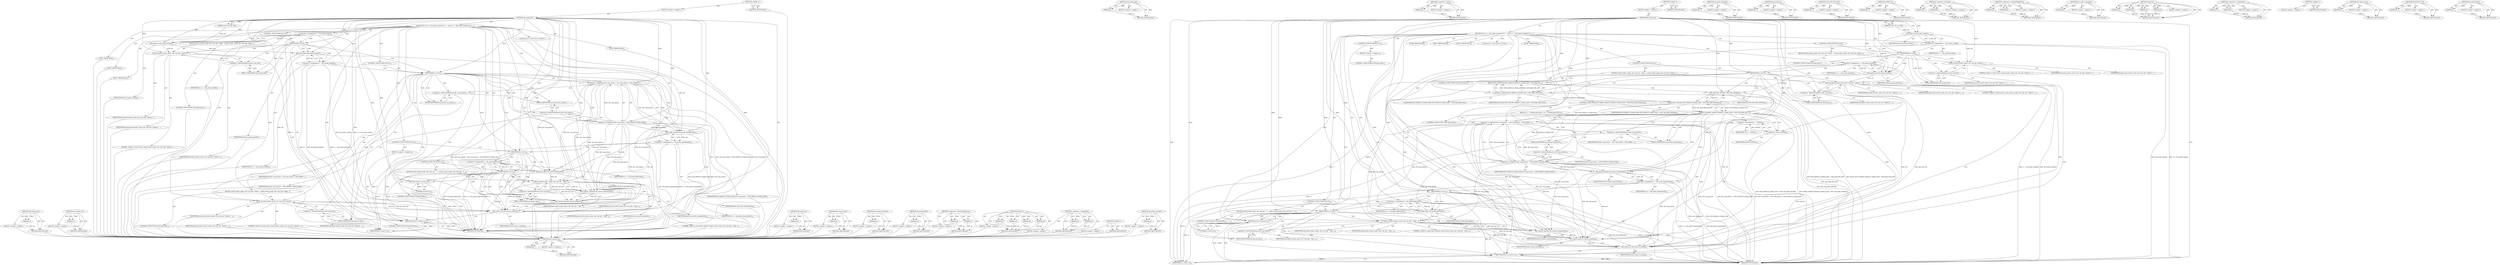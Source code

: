 digraph "efx_probe_filters" {
vulnerable_134 [label=<(METHOD,efx_probe_port)>];
vulnerable_135 [label=<(PARAM,p1)>];
vulnerable_136 [label=<(BLOCK,&lt;empty&gt;,&lt;empty&gt;)>];
vulnerable_137 [label=<(METHOD_RETURN,ANY)>];
vulnerable_154 [label=<(METHOD,efx_remove_nic)>];
vulnerable_155 [label=<(PARAM,p1)>];
vulnerable_156 [label=<(BLOCK,&lt;empty&gt;,&lt;empty&gt;)>];
vulnerable_157 [label=<(METHOD_RETURN,ANY)>];
vulnerable_6 [label=<(METHOD,&lt;global&gt;)<SUB>1</SUB>>];
vulnerable_7 [label=<(BLOCK,&lt;empty&gt;,&lt;empty&gt;)<SUB>1</SUB>>];
vulnerable_8 [label=<(METHOD,efx_probe_all)<SUB>1</SUB>>];
vulnerable_9 [label=<(PARAM,struct efx_nic *efx)<SUB>1</SUB>>];
vulnerable_10 [label=<(BLOCK,{
	int rc;

	rc = efx_probe_nic(efx);
	if (rc) ...,{
	int rc;

	rc = efx_probe_nic(efx);
	if (rc) ...)<SUB>2</SUB>>];
vulnerable_11 [label="<(LOCAL,int rc: int)<SUB>3</SUB>>"];
vulnerable_12 [label=<(&lt;operator&gt;.assignment,rc = efx_probe_nic(efx))<SUB>5</SUB>>];
vulnerable_13 [label=<(IDENTIFIER,rc,rc = efx_probe_nic(efx))<SUB>5</SUB>>];
vulnerable_14 [label=<(efx_probe_nic,efx_probe_nic(efx))<SUB>5</SUB>>];
vulnerable_15 [label=<(IDENTIFIER,efx,efx_probe_nic(efx))<SUB>5</SUB>>];
vulnerable_16 [label=<(CONTROL_STRUCTURE,IF,if (rc))<SUB>6</SUB>>];
vulnerable_17 [label=<(IDENTIFIER,rc,if (rc))<SUB>6</SUB>>];
vulnerable_18 [label=<(BLOCK,{
		netif_err(efx, probe, efx-&gt;net_dev, &quot;failed...,{
		netif_err(efx, probe, efx-&gt;net_dev, &quot;failed...)<SUB>6</SUB>>];
vulnerable_19 [label=<(netif_err,netif_err(efx, probe, efx-&gt;net_dev, &quot;failed to ...)<SUB>7</SUB>>];
vulnerable_20 [label=<(IDENTIFIER,efx,netif_err(efx, probe, efx-&gt;net_dev, &quot;failed to ...)<SUB>7</SUB>>];
vulnerable_21 [label=<(IDENTIFIER,probe,netif_err(efx, probe, efx-&gt;net_dev, &quot;failed to ...)<SUB>7</SUB>>];
vulnerable_22 [label=<(&lt;operator&gt;.indirectFieldAccess,efx-&gt;net_dev)<SUB>7</SUB>>];
vulnerable_23 [label=<(IDENTIFIER,efx,netif_err(efx, probe, efx-&gt;net_dev, &quot;failed to ...)<SUB>7</SUB>>];
vulnerable_24 [label=<(FIELD_IDENTIFIER,net_dev,net_dev)<SUB>7</SUB>>];
vulnerable_25 [label=<(LITERAL,&quot;failed to create NIC\n&quot;,netif_err(efx, probe, efx-&gt;net_dev, &quot;failed to ...)<SUB>7</SUB>>];
vulnerable_26 [label=<(CONTROL_STRUCTURE,GOTO,goto fail1;)<SUB>8</SUB>>];
vulnerable_27 [label=<(&lt;operator&gt;.assignment,rc = efx_probe_port(efx))<SUB>11</SUB>>];
vulnerable_28 [label=<(IDENTIFIER,rc,rc = efx_probe_port(efx))<SUB>11</SUB>>];
vulnerable_29 [label=<(efx_probe_port,efx_probe_port(efx))<SUB>11</SUB>>];
vulnerable_30 [label=<(IDENTIFIER,efx,efx_probe_port(efx))<SUB>11</SUB>>];
vulnerable_31 [label=<(CONTROL_STRUCTURE,IF,if (rc))<SUB>12</SUB>>];
vulnerable_32 [label=<(IDENTIFIER,rc,if (rc))<SUB>12</SUB>>];
vulnerable_33 [label=<(BLOCK,{
		netif_err(efx, probe, efx-&gt;net_dev, &quot;failed...,{
		netif_err(efx, probe, efx-&gt;net_dev, &quot;failed...)<SUB>12</SUB>>];
vulnerable_34 [label=<(netif_err,netif_err(efx, probe, efx-&gt;net_dev, &quot;failed to ...)<SUB>13</SUB>>];
vulnerable_35 [label=<(IDENTIFIER,efx,netif_err(efx, probe, efx-&gt;net_dev, &quot;failed to ...)<SUB>13</SUB>>];
vulnerable_36 [label=<(IDENTIFIER,probe,netif_err(efx, probe, efx-&gt;net_dev, &quot;failed to ...)<SUB>13</SUB>>];
vulnerable_37 [label=<(&lt;operator&gt;.indirectFieldAccess,efx-&gt;net_dev)<SUB>13</SUB>>];
vulnerable_38 [label=<(IDENTIFIER,efx,netif_err(efx, probe, efx-&gt;net_dev, &quot;failed to ...)<SUB>13</SUB>>];
vulnerable_39 [label=<(FIELD_IDENTIFIER,net_dev,net_dev)<SUB>13</SUB>>];
vulnerable_40 [label=<(LITERAL,&quot;failed to create port\n&quot;,netif_err(efx, probe, efx-&gt;net_dev, &quot;failed to ...)<SUB>13</SUB>>];
vulnerable_41 [label=<(CONTROL_STRUCTURE,GOTO,goto fail2;)<SUB>14</SUB>>];
vulnerable_42 [label=<(&lt;operator&gt;.assignment,efx-&gt;rxq_entries = efx-&gt;txq_entries = EFX_DEFAU...)<SUB>17</SUB>>];
vulnerable_43 [label=<(&lt;operator&gt;.indirectFieldAccess,efx-&gt;rxq_entries)<SUB>17</SUB>>];
vulnerable_44 [label=<(IDENTIFIER,efx,efx-&gt;rxq_entries = efx-&gt;txq_entries = EFX_DEFAU...)<SUB>17</SUB>>];
vulnerable_45 [label=<(FIELD_IDENTIFIER,rxq_entries,rxq_entries)<SUB>17</SUB>>];
vulnerable_46 [label=<(&lt;operator&gt;.assignment,efx-&gt;txq_entries = EFX_DEFAULT_DMAQ_SIZE)<SUB>17</SUB>>];
vulnerable_47 [label=<(&lt;operator&gt;.indirectFieldAccess,efx-&gt;txq_entries)<SUB>17</SUB>>];
vulnerable_48 [label=<(IDENTIFIER,efx,efx-&gt;txq_entries = EFX_DEFAULT_DMAQ_SIZE)<SUB>17</SUB>>];
vulnerable_49 [label=<(FIELD_IDENTIFIER,txq_entries,txq_entries)<SUB>17</SUB>>];
vulnerable_50 [label=<(IDENTIFIER,EFX_DEFAULT_DMAQ_SIZE,efx-&gt;txq_entries = EFX_DEFAULT_DMAQ_SIZE)<SUB>17</SUB>>];
vulnerable_51 [label=<(&lt;operator&gt;.assignment,rc = efx_probe_channels(efx))<SUB>18</SUB>>];
vulnerable_52 [label=<(IDENTIFIER,rc,rc = efx_probe_channels(efx))<SUB>18</SUB>>];
vulnerable_53 [label=<(efx_probe_channels,efx_probe_channels(efx))<SUB>18</SUB>>];
vulnerable_54 [label=<(IDENTIFIER,efx,efx_probe_channels(efx))<SUB>18</SUB>>];
vulnerable_55 [label=<(CONTROL_STRUCTURE,IF,if (rc))<SUB>19</SUB>>];
vulnerable_56 [label=<(IDENTIFIER,rc,if (rc))<SUB>19</SUB>>];
vulnerable_57 [label=<(BLOCK,&lt;empty&gt;,&lt;empty&gt;)<SUB>20</SUB>>];
vulnerable_58 [label=<(CONTROL_STRUCTURE,GOTO,goto fail3;)<SUB>20</SUB>>];
vulnerable_59 [label=<(&lt;operator&gt;.assignment,rc = efx_probe_filters(efx))<SUB>22</SUB>>];
vulnerable_60 [label=<(IDENTIFIER,rc,rc = efx_probe_filters(efx))<SUB>22</SUB>>];
vulnerable_61 [label=<(efx_probe_filters,efx_probe_filters(efx))<SUB>22</SUB>>];
vulnerable_62 [label=<(IDENTIFIER,efx,efx_probe_filters(efx))<SUB>22</SUB>>];
vulnerable_63 [label=<(CONTROL_STRUCTURE,IF,if (rc))<SUB>23</SUB>>];
vulnerable_64 [label=<(IDENTIFIER,rc,if (rc))<SUB>23</SUB>>];
vulnerable_65 [label=<(BLOCK,{
		netif_err(efx, probe, efx-&gt;net_dev,
			  &quot;f...,{
		netif_err(efx, probe, efx-&gt;net_dev,
			  &quot;f...)<SUB>23</SUB>>];
vulnerable_66 [label=<(netif_err,netif_err(efx, probe, efx-&gt;net_dev,
			  &quot;faile...)<SUB>24</SUB>>];
vulnerable_67 [label=<(IDENTIFIER,efx,netif_err(efx, probe, efx-&gt;net_dev,
			  &quot;faile...)<SUB>24</SUB>>];
vulnerable_68 [label=<(IDENTIFIER,probe,netif_err(efx, probe, efx-&gt;net_dev,
			  &quot;faile...)<SUB>24</SUB>>];
vulnerable_69 [label=<(&lt;operator&gt;.indirectFieldAccess,efx-&gt;net_dev)<SUB>24</SUB>>];
vulnerable_70 [label=<(IDENTIFIER,efx,netif_err(efx, probe, efx-&gt;net_dev,
			  &quot;faile...)<SUB>24</SUB>>];
vulnerable_71 [label=<(FIELD_IDENTIFIER,net_dev,net_dev)<SUB>24</SUB>>];
vulnerable_72 [label=<(LITERAL,&quot;failed to create filter tables\n&quot;,netif_err(efx, probe, efx-&gt;net_dev,
			  &quot;faile...)<SUB>25</SUB>>];
vulnerable_73 [label=<(CONTROL_STRUCTURE,GOTO,goto fail4;)<SUB>26</SUB>>];
vulnerable_74 [label=<(RETURN,return 0;,return 0;)<SUB>29</SUB>>];
vulnerable_75 [label=<(LITERAL,0,return 0;)<SUB>29</SUB>>];
vulnerable_76 [label=<(JUMP_TARGET,fail4)<SUB>31</SUB>>];
vulnerable_77 [label=<(efx_remove_channels,efx_remove_channels(efx))<SUB>32</SUB>>];
vulnerable_78 [label=<(IDENTIFIER,efx,efx_remove_channels(efx))<SUB>32</SUB>>];
vulnerable_79 [label=<(JUMP_TARGET,fail3)<SUB>33</SUB>>];
vulnerable_80 [label=<(efx_remove_port,efx_remove_port(efx))<SUB>34</SUB>>];
vulnerable_81 [label=<(IDENTIFIER,efx,efx_remove_port(efx))<SUB>34</SUB>>];
vulnerable_82 [label=<(JUMP_TARGET,fail2)<SUB>35</SUB>>];
vulnerable_83 [label=<(efx_remove_nic,efx_remove_nic(efx))<SUB>36</SUB>>];
vulnerable_84 [label=<(IDENTIFIER,efx,efx_remove_nic(efx))<SUB>36</SUB>>];
vulnerable_85 [label=<(JUMP_TARGET,fail1)<SUB>37</SUB>>];
vulnerable_86 [label=<(RETURN,return rc;,return rc;)<SUB>38</SUB>>];
vulnerable_87 [label=<(IDENTIFIER,rc,return rc;)<SUB>38</SUB>>];
vulnerable_88 [label=<(METHOD_RETURN,int)<SUB>1</SUB>>];
vulnerable_90 [label=<(METHOD_RETURN,ANY)<SUB>1</SUB>>];
vulnerable_118 [label=<(METHOD,efx_probe_nic)>];
vulnerable_119 [label=<(PARAM,p1)>];
vulnerable_120 [label=<(BLOCK,&lt;empty&gt;,&lt;empty&gt;)>];
vulnerable_121 [label=<(METHOD_RETURN,ANY)>];
vulnerable_150 [label=<(METHOD,efx_remove_port)>];
vulnerable_151 [label=<(PARAM,p1)>];
vulnerable_152 [label=<(BLOCK,&lt;empty&gt;,&lt;empty&gt;)>];
vulnerable_153 [label=<(METHOD_RETURN,ANY)>];
vulnerable_146 [label=<(METHOD,efx_remove_channels)>];
vulnerable_147 [label=<(PARAM,p1)>];
vulnerable_148 [label=<(BLOCK,&lt;empty&gt;,&lt;empty&gt;)>];
vulnerable_149 [label=<(METHOD_RETURN,ANY)>];
vulnerable_142 [label=<(METHOD,efx_probe_filters)>];
vulnerable_143 [label=<(PARAM,p1)>];
vulnerable_144 [label=<(BLOCK,&lt;empty&gt;,&lt;empty&gt;)>];
vulnerable_145 [label=<(METHOD_RETURN,ANY)>];
vulnerable_129 [label=<(METHOD,&lt;operator&gt;.indirectFieldAccess)>];
vulnerable_130 [label=<(PARAM,p1)>];
vulnerable_131 [label=<(PARAM,p2)>];
vulnerable_132 [label=<(BLOCK,&lt;empty&gt;,&lt;empty&gt;)>];
vulnerable_133 [label=<(METHOD_RETURN,ANY)>];
vulnerable_122 [label=<(METHOD,netif_err)>];
vulnerable_123 [label=<(PARAM,p1)>];
vulnerable_124 [label=<(PARAM,p2)>];
vulnerable_125 [label=<(PARAM,p3)>];
vulnerable_126 [label=<(PARAM,p4)>];
vulnerable_127 [label=<(BLOCK,&lt;empty&gt;,&lt;empty&gt;)>];
vulnerable_128 [label=<(METHOD_RETURN,ANY)>];
vulnerable_113 [label=<(METHOD,&lt;operator&gt;.assignment)>];
vulnerable_114 [label=<(PARAM,p1)>];
vulnerable_115 [label=<(PARAM,p2)>];
vulnerable_116 [label=<(BLOCK,&lt;empty&gt;,&lt;empty&gt;)>];
vulnerable_117 [label=<(METHOD_RETURN,ANY)>];
vulnerable_107 [label=<(METHOD,&lt;global&gt;)<SUB>1</SUB>>];
vulnerable_108 [label=<(BLOCK,&lt;empty&gt;,&lt;empty&gt;)>];
vulnerable_109 [label=<(METHOD_RETURN,ANY)>];
vulnerable_138 [label=<(METHOD,efx_probe_channels)>];
vulnerable_139 [label=<(PARAM,p1)>];
vulnerable_140 [label=<(BLOCK,&lt;empty&gt;,&lt;empty&gt;)>];
vulnerable_141 [label=<(METHOD_RETURN,ANY)>];
fixed_191 [label=<(METHOD,efx_remove_nic)>];
fixed_192 [label=<(PARAM,p1)>];
fixed_193 [label=<(BLOCK,&lt;empty&gt;,&lt;empty&gt;)>];
fixed_194 [label=<(METHOD_RETURN,ANY)>];
fixed_150 [label=<(METHOD,efx_probe_port)>];
fixed_151 [label=<(PARAM,p1)>];
fixed_152 [label=<(BLOCK,&lt;empty&gt;,&lt;empty&gt;)>];
fixed_153 [label=<(METHOD_RETURN,ANY)>];
fixed_171 [label=<(METHOD,&lt;operator&gt;.minus)>];
fixed_172 [label=<(PARAM,p1)>];
fixed_173 [label=<(BLOCK,&lt;empty&gt;,&lt;empty&gt;)>];
fixed_174 [label=<(METHOD_RETURN,ANY)>];
fixed_6 [label=<(METHOD,&lt;global&gt;)<SUB>1</SUB>>];
fixed_7 [label=<(BLOCK,&lt;empty&gt;,&lt;empty&gt;)<SUB>1</SUB>>];
fixed_8 [label=<(METHOD,efx_probe_all)<SUB>1</SUB>>];
fixed_9 [label=<(PARAM,struct efx_nic *efx)<SUB>1</SUB>>];
fixed_10 [label=<(BLOCK,{
	int rc;

	rc = efx_probe_nic(efx);
	if (rc) ...,{
	int rc;

	rc = efx_probe_nic(efx);
	if (rc) ...)<SUB>2</SUB>>];
fixed_11 [label="<(LOCAL,int rc: int)<SUB>3</SUB>>"];
fixed_12 [label=<(&lt;operator&gt;.assignment,rc = efx_probe_nic(efx))<SUB>5</SUB>>];
fixed_13 [label=<(IDENTIFIER,rc,rc = efx_probe_nic(efx))<SUB>5</SUB>>];
fixed_14 [label=<(efx_probe_nic,efx_probe_nic(efx))<SUB>5</SUB>>];
fixed_15 [label=<(IDENTIFIER,efx,efx_probe_nic(efx))<SUB>5</SUB>>];
fixed_16 [label=<(CONTROL_STRUCTURE,IF,if (rc))<SUB>6</SUB>>];
fixed_17 [label=<(IDENTIFIER,rc,if (rc))<SUB>6</SUB>>];
fixed_18 [label=<(BLOCK,{
		netif_err(efx, probe, efx-&gt;net_dev, &quot;failed...,{
		netif_err(efx, probe, efx-&gt;net_dev, &quot;failed...)<SUB>6</SUB>>];
fixed_19 [label=<(netif_err,netif_err(efx, probe, efx-&gt;net_dev, &quot;failed to ...)<SUB>7</SUB>>];
fixed_20 [label=<(IDENTIFIER,efx,netif_err(efx, probe, efx-&gt;net_dev, &quot;failed to ...)<SUB>7</SUB>>];
fixed_21 [label=<(IDENTIFIER,probe,netif_err(efx, probe, efx-&gt;net_dev, &quot;failed to ...)<SUB>7</SUB>>];
fixed_22 [label=<(&lt;operator&gt;.indirectFieldAccess,efx-&gt;net_dev)<SUB>7</SUB>>];
fixed_23 [label=<(IDENTIFIER,efx,netif_err(efx, probe, efx-&gt;net_dev, &quot;failed to ...)<SUB>7</SUB>>];
fixed_24 [label=<(FIELD_IDENTIFIER,net_dev,net_dev)<SUB>7</SUB>>];
fixed_25 [label=<(LITERAL,&quot;failed to create NIC\n&quot;,netif_err(efx, probe, efx-&gt;net_dev, &quot;failed to ...)<SUB>7</SUB>>];
fixed_26 [label=<(CONTROL_STRUCTURE,GOTO,goto fail1;)<SUB>8</SUB>>];
fixed_27 [label=<(&lt;operator&gt;.assignment,rc = efx_probe_port(efx))<SUB>11</SUB>>];
fixed_28 [label=<(IDENTIFIER,rc,rc = efx_probe_port(efx))<SUB>11</SUB>>];
fixed_29 [label=<(efx_probe_port,efx_probe_port(efx))<SUB>11</SUB>>];
fixed_30 [label=<(IDENTIFIER,efx,efx_probe_port(efx))<SUB>11</SUB>>];
fixed_31 [label=<(CONTROL_STRUCTURE,IF,if (rc))<SUB>12</SUB>>];
fixed_32 [label=<(IDENTIFIER,rc,if (rc))<SUB>12</SUB>>];
fixed_33 [label=<(BLOCK,{
		netif_err(efx, probe, efx-&gt;net_dev, &quot;failed...,{
		netif_err(efx, probe, efx-&gt;net_dev, &quot;failed...)<SUB>12</SUB>>];
fixed_34 [label=<(netif_err,netif_err(efx, probe, efx-&gt;net_dev, &quot;failed to ...)<SUB>13</SUB>>];
fixed_35 [label=<(IDENTIFIER,efx,netif_err(efx, probe, efx-&gt;net_dev, &quot;failed to ...)<SUB>13</SUB>>];
fixed_36 [label=<(IDENTIFIER,probe,netif_err(efx, probe, efx-&gt;net_dev, &quot;failed to ...)<SUB>13</SUB>>];
fixed_37 [label=<(&lt;operator&gt;.indirectFieldAccess,efx-&gt;net_dev)<SUB>13</SUB>>];
fixed_38 [label=<(IDENTIFIER,efx,netif_err(efx, probe, efx-&gt;net_dev, &quot;failed to ...)<SUB>13</SUB>>];
fixed_39 [label=<(FIELD_IDENTIFIER,net_dev,net_dev)<SUB>13</SUB>>];
fixed_40 [label=<(LITERAL,&quot;failed to create port\n&quot;,netif_err(efx, probe, efx-&gt;net_dev, &quot;failed to ...)<SUB>13</SUB>>];
fixed_41 [label=<(CONTROL_STRUCTURE,GOTO,goto fail2;)<SUB>14</SUB>>];
fixed_42 [label=<(BUILD_BUG_ON,BUILD_BUG_ON(EFX_DEFAULT_DMAQ_SIZE &lt; EFX_RXQ_MI...)<SUB>17</SUB>>];
fixed_43 [label=<(&lt;operator&gt;.lessThan,EFX_DEFAULT_DMAQ_SIZE &lt; EFX_RXQ_MIN_ENT)<SUB>17</SUB>>];
fixed_44 [label=<(IDENTIFIER,EFX_DEFAULT_DMAQ_SIZE,EFX_DEFAULT_DMAQ_SIZE &lt; EFX_RXQ_MIN_ENT)<SUB>17</SUB>>];
fixed_45 [label=<(IDENTIFIER,EFX_RXQ_MIN_ENT,EFX_DEFAULT_DMAQ_SIZE &lt; EFX_RXQ_MIN_ENT)<SUB>17</SUB>>];
fixed_46 [label=<(CONTROL_STRUCTURE,IF,if (WARN_ON(EFX_DEFAULT_DMAQ_SIZE &lt; EFX_TXQ_MIN_ENT(efx))))<SUB>18</SUB>>];
fixed_47 [label=<(WARN_ON,WARN_ON(EFX_DEFAULT_DMAQ_SIZE &lt; EFX_TXQ_MIN_ENT...)<SUB>18</SUB>>];
fixed_48 [label=<(&lt;operator&gt;.lessThan,EFX_DEFAULT_DMAQ_SIZE &lt; EFX_TXQ_MIN_ENT(efx))<SUB>18</SUB>>];
fixed_49 [label=<(IDENTIFIER,EFX_DEFAULT_DMAQ_SIZE,EFX_DEFAULT_DMAQ_SIZE &lt; EFX_TXQ_MIN_ENT(efx))<SUB>18</SUB>>];
fixed_50 [label=<(EFX_TXQ_MIN_ENT,EFX_TXQ_MIN_ENT(efx))<SUB>18</SUB>>];
fixed_51 [label=<(IDENTIFIER,efx,EFX_TXQ_MIN_ENT(efx))<SUB>18</SUB>>];
fixed_52 [label=<(BLOCK,{
		rc = -EINVAL;
		goto fail3;
	},{
		rc = -EINVAL;
		goto fail3;
	})<SUB>18</SUB>>];
fixed_53 [label=<(&lt;operator&gt;.assignment,rc = -EINVAL)<SUB>19</SUB>>];
fixed_54 [label=<(IDENTIFIER,rc,rc = -EINVAL)<SUB>19</SUB>>];
fixed_55 [label=<(&lt;operator&gt;.minus,-EINVAL)<SUB>19</SUB>>];
fixed_56 [label=<(IDENTIFIER,EINVAL,-EINVAL)<SUB>19</SUB>>];
fixed_57 [label=<(CONTROL_STRUCTURE,GOTO,goto fail3;)<SUB>20</SUB>>];
fixed_58 [label=<(&lt;operator&gt;.assignment,efx-&gt;rxq_entries = efx-&gt;txq_entries = EFX_DEFAU...)<SUB>22</SUB>>];
fixed_59 [label=<(&lt;operator&gt;.indirectFieldAccess,efx-&gt;rxq_entries)<SUB>22</SUB>>];
fixed_60 [label=<(IDENTIFIER,efx,efx-&gt;rxq_entries = efx-&gt;txq_entries = EFX_DEFAU...)<SUB>22</SUB>>];
fixed_61 [label=<(FIELD_IDENTIFIER,rxq_entries,rxq_entries)<SUB>22</SUB>>];
fixed_62 [label=<(&lt;operator&gt;.assignment,efx-&gt;txq_entries = EFX_DEFAULT_DMAQ_SIZE)<SUB>22</SUB>>];
fixed_63 [label=<(&lt;operator&gt;.indirectFieldAccess,efx-&gt;txq_entries)<SUB>22</SUB>>];
fixed_64 [label=<(IDENTIFIER,efx,efx-&gt;txq_entries = EFX_DEFAULT_DMAQ_SIZE)<SUB>22</SUB>>];
fixed_65 [label=<(FIELD_IDENTIFIER,txq_entries,txq_entries)<SUB>22</SUB>>];
fixed_66 [label=<(IDENTIFIER,EFX_DEFAULT_DMAQ_SIZE,efx-&gt;txq_entries = EFX_DEFAULT_DMAQ_SIZE)<SUB>22</SUB>>];
fixed_67 [label=<(&lt;operator&gt;.assignment,rc = efx_probe_channels(efx))<SUB>23</SUB>>];
fixed_68 [label=<(IDENTIFIER,rc,rc = efx_probe_channels(efx))<SUB>23</SUB>>];
fixed_69 [label=<(efx_probe_channels,efx_probe_channels(efx))<SUB>23</SUB>>];
fixed_70 [label=<(IDENTIFIER,efx,efx_probe_channels(efx))<SUB>23</SUB>>];
fixed_71 [label=<(CONTROL_STRUCTURE,IF,if (rc))<SUB>24</SUB>>];
fixed_72 [label=<(IDENTIFIER,rc,if (rc))<SUB>24</SUB>>];
fixed_73 [label=<(BLOCK,&lt;empty&gt;,&lt;empty&gt;)<SUB>25</SUB>>];
fixed_74 [label=<(CONTROL_STRUCTURE,GOTO,goto fail3;)<SUB>25</SUB>>];
fixed_75 [label=<(&lt;operator&gt;.assignment,rc = efx_probe_filters(efx))<SUB>27</SUB>>];
fixed_76 [label=<(IDENTIFIER,rc,rc = efx_probe_filters(efx))<SUB>27</SUB>>];
fixed_77 [label=<(efx_probe_filters,efx_probe_filters(efx))<SUB>27</SUB>>];
fixed_78 [label=<(IDENTIFIER,efx,efx_probe_filters(efx))<SUB>27</SUB>>];
fixed_79 [label=<(CONTROL_STRUCTURE,IF,if (rc))<SUB>28</SUB>>];
fixed_80 [label=<(IDENTIFIER,rc,if (rc))<SUB>28</SUB>>];
fixed_81 [label=<(BLOCK,{
		netif_err(efx, probe, efx-&gt;net_dev,
			  &quot;f...,{
		netif_err(efx, probe, efx-&gt;net_dev,
			  &quot;f...)<SUB>28</SUB>>];
fixed_82 [label=<(netif_err,netif_err(efx, probe, efx-&gt;net_dev,
			  &quot;faile...)<SUB>29</SUB>>];
fixed_83 [label=<(IDENTIFIER,efx,netif_err(efx, probe, efx-&gt;net_dev,
			  &quot;faile...)<SUB>29</SUB>>];
fixed_84 [label=<(IDENTIFIER,probe,netif_err(efx, probe, efx-&gt;net_dev,
			  &quot;faile...)<SUB>29</SUB>>];
fixed_85 [label=<(&lt;operator&gt;.indirectFieldAccess,efx-&gt;net_dev)<SUB>29</SUB>>];
fixed_86 [label=<(IDENTIFIER,efx,netif_err(efx, probe, efx-&gt;net_dev,
			  &quot;faile...)<SUB>29</SUB>>];
fixed_87 [label=<(FIELD_IDENTIFIER,net_dev,net_dev)<SUB>29</SUB>>];
fixed_88 [label=<(LITERAL,&quot;failed to create filter tables\n&quot;,netif_err(efx, probe, efx-&gt;net_dev,
			  &quot;faile...)<SUB>30</SUB>>];
fixed_89 [label=<(CONTROL_STRUCTURE,GOTO,goto fail4;)<SUB>31</SUB>>];
fixed_90 [label=<(RETURN,return 0;,return 0;)<SUB>34</SUB>>];
fixed_91 [label=<(LITERAL,0,return 0;)<SUB>34</SUB>>];
fixed_92 [label=<(JUMP_TARGET,fail4)<SUB>36</SUB>>];
fixed_93 [label=<(efx_remove_channels,efx_remove_channels(efx))<SUB>37</SUB>>];
fixed_94 [label=<(IDENTIFIER,efx,efx_remove_channels(efx))<SUB>37</SUB>>];
fixed_95 [label=<(JUMP_TARGET,fail3)<SUB>38</SUB>>];
fixed_96 [label=<(efx_remove_port,efx_remove_port(efx))<SUB>39</SUB>>];
fixed_97 [label=<(IDENTIFIER,efx,efx_remove_port(efx))<SUB>39</SUB>>];
fixed_98 [label=<(JUMP_TARGET,fail2)<SUB>40</SUB>>];
fixed_99 [label=<(efx_remove_nic,efx_remove_nic(efx))<SUB>41</SUB>>];
fixed_100 [label=<(IDENTIFIER,efx,efx_remove_nic(efx))<SUB>41</SUB>>];
fixed_101 [label=<(JUMP_TARGET,fail1)<SUB>42</SUB>>];
fixed_102 [label=<(RETURN,return rc;,return rc;)<SUB>43</SUB>>];
fixed_103 [label=<(IDENTIFIER,rc,return rc;)<SUB>43</SUB>>];
fixed_104 [label=<(METHOD_RETURN,int)<SUB>1</SUB>>];
fixed_106 [label=<(METHOD_RETURN,ANY)<SUB>1</SUB>>];
fixed_175 [label=<(METHOD,efx_probe_channels)>];
fixed_176 [label=<(PARAM,p1)>];
fixed_177 [label=<(BLOCK,&lt;empty&gt;,&lt;empty&gt;)>];
fixed_178 [label=<(METHOD_RETURN,ANY)>];
fixed_134 [label=<(METHOD,efx_probe_nic)>];
fixed_135 [label=<(PARAM,p1)>];
fixed_136 [label=<(BLOCK,&lt;empty&gt;,&lt;empty&gt;)>];
fixed_137 [label=<(METHOD_RETURN,ANY)>];
fixed_167 [label=<(METHOD,EFX_TXQ_MIN_ENT)>];
fixed_168 [label=<(PARAM,p1)>];
fixed_169 [label=<(BLOCK,&lt;empty&gt;,&lt;empty&gt;)>];
fixed_170 [label=<(METHOD_RETURN,ANY)>];
fixed_163 [label=<(METHOD,WARN_ON)>];
fixed_164 [label=<(PARAM,p1)>];
fixed_165 [label=<(BLOCK,&lt;empty&gt;,&lt;empty&gt;)>];
fixed_166 [label=<(METHOD_RETURN,ANY)>];
fixed_158 [label=<(METHOD,&lt;operator&gt;.lessThan)>];
fixed_159 [label=<(PARAM,p1)>];
fixed_160 [label=<(PARAM,p2)>];
fixed_161 [label=<(BLOCK,&lt;empty&gt;,&lt;empty&gt;)>];
fixed_162 [label=<(METHOD_RETURN,ANY)>];
fixed_145 [label=<(METHOD,&lt;operator&gt;.indirectFieldAccess)>];
fixed_146 [label=<(PARAM,p1)>];
fixed_147 [label=<(PARAM,p2)>];
fixed_148 [label=<(BLOCK,&lt;empty&gt;,&lt;empty&gt;)>];
fixed_149 [label=<(METHOD_RETURN,ANY)>];
fixed_183 [label=<(METHOD,efx_remove_channels)>];
fixed_184 [label=<(PARAM,p1)>];
fixed_185 [label=<(BLOCK,&lt;empty&gt;,&lt;empty&gt;)>];
fixed_186 [label=<(METHOD_RETURN,ANY)>];
fixed_138 [label=<(METHOD,netif_err)>];
fixed_139 [label=<(PARAM,p1)>];
fixed_140 [label=<(PARAM,p2)>];
fixed_141 [label=<(PARAM,p3)>];
fixed_142 [label=<(PARAM,p4)>];
fixed_143 [label=<(BLOCK,&lt;empty&gt;,&lt;empty&gt;)>];
fixed_144 [label=<(METHOD_RETURN,ANY)>];
fixed_129 [label=<(METHOD,&lt;operator&gt;.assignment)>];
fixed_130 [label=<(PARAM,p1)>];
fixed_131 [label=<(PARAM,p2)>];
fixed_132 [label=<(BLOCK,&lt;empty&gt;,&lt;empty&gt;)>];
fixed_133 [label=<(METHOD_RETURN,ANY)>];
fixed_123 [label=<(METHOD,&lt;global&gt;)<SUB>1</SUB>>];
fixed_124 [label=<(BLOCK,&lt;empty&gt;,&lt;empty&gt;)>];
fixed_125 [label=<(METHOD_RETURN,ANY)>];
fixed_187 [label=<(METHOD,efx_remove_port)>];
fixed_188 [label=<(PARAM,p1)>];
fixed_189 [label=<(BLOCK,&lt;empty&gt;,&lt;empty&gt;)>];
fixed_190 [label=<(METHOD_RETURN,ANY)>];
fixed_154 [label=<(METHOD,BUILD_BUG_ON)>];
fixed_155 [label=<(PARAM,p1)>];
fixed_156 [label=<(BLOCK,&lt;empty&gt;,&lt;empty&gt;)>];
fixed_157 [label=<(METHOD_RETURN,ANY)>];
fixed_179 [label=<(METHOD,efx_probe_filters)>];
fixed_180 [label=<(PARAM,p1)>];
fixed_181 [label=<(BLOCK,&lt;empty&gt;,&lt;empty&gt;)>];
fixed_182 [label=<(METHOD_RETURN,ANY)>];
vulnerable_134 -> vulnerable_135  [key=0, label="AST: "];
vulnerable_134 -> vulnerable_135  [key=1, label="DDG: "];
vulnerable_134 -> vulnerable_136  [key=0, label="AST: "];
vulnerable_134 -> vulnerable_137  [key=0, label="AST: "];
vulnerable_134 -> vulnerable_137  [key=1, label="CFG: "];
vulnerable_135 -> vulnerable_137  [key=0, label="DDG: p1"];
vulnerable_136 -> fixed_191  [key=0];
vulnerable_137 -> fixed_191  [key=0];
vulnerable_154 -> vulnerable_155  [key=0, label="AST: "];
vulnerable_154 -> vulnerable_155  [key=1, label="DDG: "];
vulnerable_154 -> vulnerable_156  [key=0, label="AST: "];
vulnerable_154 -> vulnerable_157  [key=0, label="AST: "];
vulnerable_154 -> vulnerable_157  [key=1, label="CFG: "];
vulnerable_155 -> vulnerable_157  [key=0, label="DDG: p1"];
vulnerable_156 -> fixed_191  [key=0];
vulnerable_157 -> fixed_191  [key=0];
vulnerable_6 -> vulnerable_7  [key=0, label="AST: "];
vulnerable_6 -> vulnerable_90  [key=0, label="AST: "];
vulnerable_6 -> vulnerable_90  [key=1, label="CFG: "];
vulnerable_7 -> vulnerable_8  [key=0, label="AST: "];
vulnerable_8 -> vulnerable_9  [key=0, label="AST: "];
vulnerable_8 -> vulnerable_9  [key=1, label="DDG: "];
vulnerable_8 -> vulnerable_10  [key=0, label="AST: "];
vulnerable_8 -> vulnerable_88  [key=0, label="AST: "];
vulnerable_8 -> vulnerable_14  [key=0, label="CFG: "];
vulnerable_8 -> vulnerable_14  [key=1, label="DDG: "];
vulnerable_8 -> vulnerable_42  [key=0, label="DDG: "];
vulnerable_8 -> vulnerable_74  [key=0, label="DDG: "];
vulnerable_8 -> vulnerable_17  [key=0, label="DDG: "];
vulnerable_8 -> vulnerable_32  [key=0, label="DDG: "];
vulnerable_8 -> vulnerable_56  [key=0, label="DDG: "];
vulnerable_8 -> vulnerable_64  [key=0, label="DDG: "];
vulnerable_8 -> vulnerable_75  [key=0, label="DDG: "];
vulnerable_8 -> vulnerable_77  [key=0, label="DDG: "];
vulnerable_8 -> vulnerable_80  [key=0, label="DDG: "];
vulnerable_8 -> vulnerable_83  [key=0, label="DDG: "];
vulnerable_8 -> vulnerable_87  [key=0, label="DDG: "];
vulnerable_8 -> vulnerable_29  [key=0, label="DDG: "];
vulnerable_8 -> vulnerable_46  [key=0, label="DDG: "];
vulnerable_8 -> vulnerable_53  [key=0, label="DDG: "];
vulnerable_8 -> vulnerable_61  [key=0, label="DDG: "];
vulnerable_8 -> vulnerable_19  [key=0, label="DDG: "];
vulnerable_8 -> vulnerable_34  [key=0, label="DDG: "];
vulnerable_8 -> vulnerable_66  [key=0, label="DDG: "];
vulnerable_9 -> vulnerable_14  [key=0, label="DDG: efx"];
vulnerable_10 -> vulnerable_11  [key=0, label="AST: "];
vulnerable_10 -> vulnerable_12  [key=0, label="AST: "];
vulnerable_10 -> vulnerable_16  [key=0, label="AST: "];
vulnerable_10 -> vulnerable_27  [key=0, label="AST: "];
vulnerable_10 -> vulnerable_31  [key=0, label="AST: "];
vulnerable_10 -> vulnerable_42  [key=0, label="AST: "];
vulnerable_10 -> vulnerable_51  [key=0, label="AST: "];
vulnerable_10 -> vulnerable_55  [key=0, label="AST: "];
vulnerable_10 -> vulnerable_59  [key=0, label="AST: "];
vulnerable_10 -> vulnerable_63  [key=0, label="AST: "];
vulnerable_10 -> vulnerable_74  [key=0, label="AST: "];
vulnerable_10 -> vulnerable_76  [key=0, label="AST: "];
vulnerable_10 -> vulnerable_77  [key=0, label="AST: "];
vulnerable_10 -> vulnerable_79  [key=0, label="AST: "];
vulnerable_10 -> vulnerable_80  [key=0, label="AST: "];
vulnerable_10 -> vulnerable_82  [key=0, label="AST: "];
vulnerable_10 -> vulnerable_83  [key=0, label="AST: "];
vulnerable_10 -> vulnerable_85  [key=0, label="AST: "];
vulnerable_10 -> vulnerable_86  [key=0, label="AST: "];
vulnerable_11 -> fixed_191  [key=0];
vulnerable_12 -> vulnerable_13  [key=0, label="AST: "];
vulnerable_12 -> vulnerable_14  [key=0, label="AST: "];
vulnerable_12 -> vulnerable_17  [key=0, label="CFG: "];
vulnerable_12 -> vulnerable_88  [key=0, label="DDG: efx_probe_nic(efx)"];
vulnerable_12 -> vulnerable_88  [key=1, label="DDG: rc = efx_probe_nic(efx)"];
vulnerable_12 -> vulnerable_87  [key=0, label="DDG: rc"];
vulnerable_13 -> fixed_191  [key=0];
vulnerable_14 -> vulnerable_15  [key=0, label="AST: "];
vulnerable_14 -> vulnerable_12  [key=0, label="CFG: "];
vulnerable_14 -> vulnerable_12  [key=1, label="DDG: efx"];
vulnerable_14 -> vulnerable_29  [key=0, label="DDG: efx"];
vulnerable_14 -> vulnerable_19  [key=0, label="DDG: efx"];
vulnerable_15 -> fixed_191  [key=0];
vulnerable_16 -> vulnerable_17  [key=0, label="AST: "];
vulnerable_16 -> vulnerable_18  [key=0, label="AST: "];
vulnerable_17 -> vulnerable_24  [key=0, label="CFG: "];
vulnerable_17 -> vulnerable_24  [key=1, label="CDG: "];
vulnerable_17 -> vulnerable_29  [key=0, label="CFG: "];
vulnerable_17 -> vulnerable_29  [key=1, label="CDG: "];
vulnerable_17 -> vulnerable_32  [key=0, label="CDG: "];
vulnerable_17 -> vulnerable_19  [key=0, label="CDG: "];
vulnerable_17 -> vulnerable_22  [key=0, label="CDG: "];
vulnerable_17 -> vulnerable_27  [key=0, label="CDG: "];
vulnerable_17 -> vulnerable_86  [key=0, label="CDG: "];
vulnerable_18 -> vulnerable_19  [key=0, label="AST: "];
vulnerable_18 -> vulnerable_26  [key=0, label="AST: "];
vulnerable_19 -> vulnerable_20  [key=0, label="AST: "];
vulnerable_19 -> vulnerable_21  [key=0, label="AST: "];
vulnerable_19 -> vulnerable_22  [key=0, label="AST: "];
vulnerable_19 -> vulnerable_25  [key=0, label="AST: "];
vulnerable_19 -> vulnerable_86  [key=0, label="CFG: "];
vulnerable_20 -> fixed_191  [key=0];
vulnerable_21 -> fixed_191  [key=0];
vulnerable_22 -> vulnerable_23  [key=0, label="AST: "];
vulnerable_22 -> vulnerable_24  [key=0, label="AST: "];
vulnerable_22 -> vulnerable_19  [key=0, label="CFG: "];
vulnerable_23 -> fixed_191  [key=0];
vulnerable_24 -> vulnerable_22  [key=0, label="CFG: "];
vulnerable_25 -> fixed_191  [key=0];
vulnerable_26 -> fixed_191  [key=0];
vulnerable_27 -> vulnerable_28  [key=0, label="AST: "];
vulnerable_27 -> vulnerable_29  [key=0, label="AST: "];
vulnerable_27 -> vulnerable_32  [key=0, label="CFG: "];
vulnerable_27 -> vulnerable_88  [key=0, label="DDG: efx_probe_port(efx)"];
vulnerable_27 -> vulnerable_88  [key=1, label="DDG: rc = efx_probe_port(efx)"];
vulnerable_27 -> vulnerable_87  [key=0, label="DDG: rc"];
vulnerable_28 -> fixed_191  [key=0];
vulnerable_29 -> vulnerable_30  [key=0, label="AST: "];
vulnerable_29 -> vulnerable_27  [key=0, label="CFG: "];
vulnerable_29 -> vulnerable_27  [key=1, label="DDG: efx"];
vulnerable_29 -> vulnerable_53  [key=0, label="DDG: efx"];
vulnerable_29 -> vulnerable_34  [key=0, label="DDG: efx"];
vulnerable_30 -> fixed_191  [key=0];
vulnerable_31 -> vulnerable_32  [key=0, label="AST: "];
vulnerable_31 -> vulnerable_33  [key=0, label="AST: "];
vulnerable_32 -> vulnerable_39  [key=0, label="CFG: "];
vulnerable_32 -> vulnerable_39  [key=1, label="CDG: "];
vulnerable_32 -> vulnerable_45  [key=0, label="CFG: "];
vulnerable_32 -> vulnerable_45  [key=1, label="CDG: "];
vulnerable_32 -> vulnerable_47  [key=0, label="CDG: "];
vulnerable_32 -> vulnerable_34  [key=0, label="CDG: "];
vulnerable_32 -> vulnerable_49  [key=0, label="CDG: "];
vulnerable_32 -> vulnerable_42  [key=0, label="CDG: "];
vulnerable_32 -> vulnerable_51  [key=0, label="CDG: "];
vulnerable_32 -> vulnerable_37  [key=0, label="CDG: "];
vulnerable_32 -> vulnerable_46  [key=0, label="CDG: "];
vulnerable_32 -> vulnerable_56  [key=0, label="CDG: "];
vulnerable_32 -> vulnerable_43  [key=0, label="CDG: "];
vulnerable_32 -> vulnerable_83  [key=0, label="CDG: "];
vulnerable_32 -> vulnerable_53  [key=0, label="CDG: "];
vulnerable_32 -> vulnerable_86  [key=0, label="CDG: "];
vulnerable_33 -> vulnerable_34  [key=0, label="AST: "];
vulnerable_33 -> vulnerable_41  [key=0, label="AST: "];
vulnerable_34 -> vulnerable_35  [key=0, label="AST: "];
vulnerable_34 -> vulnerable_36  [key=0, label="AST: "];
vulnerable_34 -> vulnerable_37  [key=0, label="AST: "];
vulnerable_34 -> vulnerable_40  [key=0, label="AST: "];
vulnerable_34 -> vulnerable_83  [key=0, label="CFG: "];
vulnerable_34 -> vulnerable_83  [key=1, label="DDG: efx"];
vulnerable_34 -> vulnerable_83  [key=2, label="DDG: efx-&gt;net_dev"];
vulnerable_35 -> fixed_191  [key=0];
vulnerable_36 -> fixed_191  [key=0];
vulnerable_37 -> vulnerable_38  [key=0, label="AST: "];
vulnerable_37 -> vulnerable_39  [key=0, label="AST: "];
vulnerable_37 -> vulnerable_34  [key=0, label="CFG: "];
vulnerable_38 -> fixed_191  [key=0];
vulnerable_39 -> vulnerable_37  [key=0, label="CFG: "];
vulnerable_40 -> fixed_191  [key=0];
vulnerable_41 -> fixed_191  [key=0];
vulnerable_42 -> vulnerable_43  [key=0, label="AST: "];
vulnerable_42 -> vulnerable_46  [key=0, label="AST: "];
vulnerable_42 -> vulnerable_53  [key=0, label="CFG: "];
vulnerable_42 -> vulnerable_53  [key=1, label="DDG: efx-&gt;rxq_entries"];
vulnerable_42 -> vulnerable_88  [key=0, label="DDG: efx-&gt;rxq_entries"];
vulnerable_42 -> vulnerable_88  [key=1, label="DDG: efx-&gt;txq_entries = EFX_DEFAULT_DMAQ_SIZE"];
vulnerable_42 -> vulnerable_88  [key=2, label="DDG: efx-&gt;rxq_entries = efx-&gt;txq_entries = EFX_DEFAULT_DMAQ_SIZE"];
vulnerable_42 -> vulnerable_77  [key=0, label="DDG: efx-&gt;rxq_entries"];
vulnerable_42 -> vulnerable_80  [key=0, label="DDG: efx-&gt;rxq_entries"];
vulnerable_42 -> vulnerable_83  [key=0, label="DDG: efx-&gt;rxq_entries"];
vulnerable_42 -> vulnerable_61  [key=0, label="DDG: efx-&gt;rxq_entries"];
vulnerable_42 -> vulnerable_66  [key=0, label="DDG: efx-&gt;rxq_entries"];
vulnerable_43 -> vulnerable_44  [key=0, label="AST: "];
vulnerable_43 -> vulnerable_45  [key=0, label="AST: "];
vulnerable_43 -> vulnerable_49  [key=0, label="CFG: "];
vulnerable_44 -> fixed_191  [key=0];
vulnerable_45 -> vulnerable_43  [key=0, label="CFG: "];
vulnerable_46 -> vulnerable_47  [key=0, label="AST: "];
vulnerable_46 -> vulnerable_50  [key=0, label="AST: "];
vulnerable_46 -> vulnerable_42  [key=0, label="CFG: "];
vulnerable_46 -> vulnerable_42  [key=1, label="DDG: efx-&gt;txq_entries"];
vulnerable_46 -> vulnerable_88  [key=0, label="DDG: efx-&gt;txq_entries"];
vulnerable_46 -> vulnerable_88  [key=1, label="DDG: EFX_DEFAULT_DMAQ_SIZE"];
vulnerable_46 -> vulnerable_77  [key=0, label="DDG: efx-&gt;txq_entries"];
vulnerable_46 -> vulnerable_80  [key=0, label="DDG: efx-&gt;txq_entries"];
vulnerable_46 -> vulnerable_83  [key=0, label="DDG: efx-&gt;txq_entries"];
vulnerable_46 -> vulnerable_53  [key=0, label="DDG: efx-&gt;txq_entries"];
vulnerable_46 -> vulnerable_61  [key=0, label="DDG: efx-&gt;txq_entries"];
vulnerable_46 -> vulnerable_66  [key=0, label="DDG: efx-&gt;txq_entries"];
vulnerable_47 -> vulnerable_48  [key=0, label="AST: "];
vulnerable_47 -> vulnerable_49  [key=0, label="AST: "];
vulnerable_47 -> vulnerable_46  [key=0, label="CFG: "];
vulnerable_48 -> fixed_191  [key=0];
vulnerable_49 -> vulnerable_47  [key=0, label="CFG: "];
vulnerable_50 -> fixed_191  [key=0];
vulnerable_51 -> vulnerable_52  [key=0, label="AST: "];
vulnerable_51 -> vulnerable_53  [key=0, label="AST: "];
vulnerable_51 -> vulnerable_56  [key=0, label="CFG: "];
vulnerable_51 -> vulnerable_88  [key=0, label="DDG: efx_probe_channels(efx)"];
vulnerable_51 -> vulnerable_88  [key=1, label="DDG: rc = efx_probe_channels(efx)"];
vulnerable_51 -> vulnerable_87  [key=0, label="DDG: rc"];
vulnerable_52 -> fixed_191  [key=0];
vulnerable_53 -> vulnerable_54  [key=0, label="AST: "];
vulnerable_53 -> vulnerable_51  [key=0, label="CFG: "];
vulnerable_53 -> vulnerable_51  [key=1, label="DDG: efx"];
vulnerable_53 -> vulnerable_80  [key=0, label="DDG: efx"];
vulnerable_53 -> vulnerable_61  [key=0, label="DDG: efx"];
vulnerable_54 -> fixed_191  [key=0];
vulnerable_55 -> vulnerable_56  [key=0, label="AST: "];
vulnerable_55 -> vulnerable_57  [key=0, label="AST: "];
vulnerable_56 -> vulnerable_80  [key=0, label="CFG: "];
vulnerable_56 -> vulnerable_80  [key=1, label="CDG: "];
vulnerable_56 -> vulnerable_61  [key=0, label="CFG: "];
vulnerable_56 -> vulnerable_61  [key=1, label="CDG: "];
vulnerable_56 -> vulnerable_64  [key=0, label="CDG: "];
vulnerable_56 -> vulnerable_59  [key=0, label="CDG: "];
vulnerable_56 -> vulnerable_83  [key=0, label="CDG: "];
vulnerable_56 -> vulnerable_86  [key=0, label="CDG: "];
vulnerable_57 -> vulnerable_58  [key=0, label="AST: "];
vulnerable_58 -> fixed_191  [key=0];
vulnerable_59 -> vulnerable_60  [key=0, label="AST: "];
vulnerable_59 -> vulnerable_61  [key=0, label="AST: "];
vulnerable_59 -> vulnerable_64  [key=0, label="CFG: "];
vulnerable_59 -> vulnerable_88  [key=0, label="DDG: rc"];
vulnerable_59 -> vulnerable_88  [key=1, label="DDG: efx_probe_filters(efx)"];
vulnerable_59 -> vulnerable_88  [key=2, label="DDG: rc = efx_probe_filters(efx)"];
vulnerable_59 -> vulnerable_87  [key=0, label="DDG: rc"];
vulnerable_60 -> fixed_191  [key=0];
vulnerable_61 -> vulnerable_62  [key=0, label="AST: "];
vulnerable_61 -> vulnerable_59  [key=0, label="CFG: "];
vulnerable_61 -> vulnerable_59  [key=1, label="DDG: efx"];
vulnerable_61 -> vulnerable_88  [key=0, label="DDG: efx"];
vulnerable_61 -> vulnerable_66  [key=0, label="DDG: efx"];
vulnerable_62 -> fixed_191  [key=0];
vulnerable_63 -> vulnerable_64  [key=0, label="AST: "];
vulnerable_63 -> vulnerable_65  [key=0, label="AST: "];
vulnerable_64 -> vulnerable_71  [key=0, label="CFG: "];
vulnerable_64 -> vulnerable_71  [key=1, label="CDG: "];
vulnerable_64 -> vulnerable_74  [key=0, label="CFG: "];
vulnerable_64 -> vulnerable_74  [key=1, label="CDG: "];
vulnerable_64 -> vulnerable_77  [key=0, label="CDG: "];
vulnerable_64 -> vulnerable_66  [key=0, label="CDG: "];
vulnerable_64 -> vulnerable_69  [key=0, label="CDG: "];
vulnerable_64 -> vulnerable_80  [key=0, label="CDG: "];
vulnerable_64 -> vulnerable_83  [key=0, label="CDG: "];
vulnerable_64 -> vulnerable_86  [key=0, label="CDG: "];
vulnerable_65 -> vulnerable_66  [key=0, label="AST: "];
vulnerable_65 -> vulnerable_73  [key=0, label="AST: "];
vulnerable_66 -> vulnerable_67  [key=0, label="AST: "];
vulnerable_66 -> vulnerable_68  [key=0, label="AST: "];
vulnerable_66 -> vulnerable_69  [key=0, label="AST: "];
vulnerable_66 -> vulnerable_72  [key=0, label="AST: "];
vulnerable_66 -> vulnerable_77  [key=0, label="CFG: "];
vulnerable_66 -> vulnerable_77  [key=1, label="DDG: efx"];
vulnerable_66 -> vulnerable_77  [key=2, label="DDG: efx-&gt;net_dev"];
vulnerable_66 -> vulnerable_80  [key=0, label="DDG: efx-&gt;net_dev"];
vulnerable_66 -> vulnerable_83  [key=0, label="DDG: efx-&gt;net_dev"];
vulnerable_67 -> fixed_191  [key=0];
vulnerable_68 -> fixed_191  [key=0];
vulnerable_69 -> vulnerable_70  [key=0, label="AST: "];
vulnerable_69 -> vulnerable_71  [key=0, label="AST: "];
vulnerable_69 -> vulnerable_66  [key=0, label="CFG: "];
vulnerable_70 -> fixed_191  [key=0];
vulnerable_71 -> vulnerable_69  [key=0, label="CFG: "];
vulnerable_72 -> fixed_191  [key=0];
vulnerable_73 -> fixed_191  [key=0];
vulnerable_74 -> vulnerable_75  [key=0, label="AST: "];
vulnerable_74 -> vulnerable_88  [key=0, label="CFG: "];
vulnerable_74 -> vulnerable_88  [key=1, label="DDG: &lt;RET&gt;"];
vulnerable_75 -> vulnerable_74  [key=0, label="DDG: 0"];
vulnerable_76 -> fixed_191  [key=0];
vulnerable_77 -> vulnerable_78  [key=0, label="AST: "];
vulnerable_77 -> vulnerable_80  [key=0, label="CFG: "];
vulnerable_77 -> vulnerable_80  [key=1, label="DDG: efx"];
vulnerable_78 -> fixed_191  [key=0];
vulnerable_79 -> fixed_191  [key=0];
vulnerable_80 -> vulnerable_81  [key=0, label="AST: "];
vulnerable_80 -> vulnerable_83  [key=0, label="CFG: "];
vulnerable_80 -> vulnerable_83  [key=1, label="DDG: efx"];
vulnerable_81 -> fixed_191  [key=0];
vulnerable_82 -> fixed_191  [key=0];
vulnerable_83 -> vulnerable_84  [key=0, label="AST: "];
vulnerable_83 -> vulnerable_86  [key=0, label="CFG: "];
vulnerable_84 -> fixed_191  [key=0];
vulnerable_85 -> fixed_191  [key=0];
vulnerable_86 -> vulnerable_87  [key=0, label="AST: "];
vulnerable_86 -> vulnerable_88  [key=0, label="CFG: "];
vulnerable_86 -> vulnerable_88  [key=1, label="DDG: &lt;RET&gt;"];
vulnerable_87 -> vulnerable_86  [key=0, label="DDG: rc"];
vulnerable_88 -> fixed_191  [key=0];
vulnerable_90 -> fixed_191  [key=0];
vulnerable_118 -> vulnerable_119  [key=0, label="AST: "];
vulnerable_118 -> vulnerable_119  [key=1, label="DDG: "];
vulnerable_118 -> vulnerable_120  [key=0, label="AST: "];
vulnerable_118 -> vulnerable_121  [key=0, label="AST: "];
vulnerable_118 -> vulnerable_121  [key=1, label="CFG: "];
vulnerable_119 -> vulnerable_121  [key=0, label="DDG: p1"];
vulnerable_120 -> fixed_191  [key=0];
vulnerable_121 -> fixed_191  [key=0];
vulnerable_150 -> vulnerable_151  [key=0, label="AST: "];
vulnerable_150 -> vulnerable_151  [key=1, label="DDG: "];
vulnerable_150 -> vulnerable_152  [key=0, label="AST: "];
vulnerable_150 -> vulnerable_153  [key=0, label="AST: "];
vulnerable_150 -> vulnerable_153  [key=1, label="CFG: "];
vulnerable_151 -> vulnerable_153  [key=0, label="DDG: p1"];
vulnerable_152 -> fixed_191  [key=0];
vulnerable_153 -> fixed_191  [key=0];
vulnerable_146 -> vulnerable_147  [key=0, label="AST: "];
vulnerable_146 -> vulnerable_147  [key=1, label="DDG: "];
vulnerable_146 -> vulnerable_148  [key=0, label="AST: "];
vulnerable_146 -> vulnerable_149  [key=0, label="AST: "];
vulnerable_146 -> vulnerable_149  [key=1, label="CFG: "];
vulnerable_147 -> vulnerable_149  [key=0, label="DDG: p1"];
vulnerable_148 -> fixed_191  [key=0];
vulnerable_149 -> fixed_191  [key=0];
vulnerable_142 -> vulnerable_143  [key=0, label="AST: "];
vulnerable_142 -> vulnerable_143  [key=1, label="DDG: "];
vulnerable_142 -> vulnerable_144  [key=0, label="AST: "];
vulnerable_142 -> vulnerable_145  [key=0, label="AST: "];
vulnerable_142 -> vulnerable_145  [key=1, label="CFG: "];
vulnerable_143 -> vulnerable_145  [key=0, label="DDG: p1"];
vulnerable_144 -> fixed_191  [key=0];
vulnerable_145 -> fixed_191  [key=0];
vulnerable_129 -> vulnerable_130  [key=0, label="AST: "];
vulnerable_129 -> vulnerable_130  [key=1, label="DDG: "];
vulnerable_129 -> vulnerable_132  [key=0, label="AST: "];
vulnerable_129 -> vulnerable_131  [key=0, label="AST: "];
vulnerable_129 -> vulnerable_131  [key=1, label="DDG: "];
vulnerable_129 -> vulnerable_133  [key=0, label="AST: "];
vulnerable_129 -> vulnerable_133  [key=1, label="CFG: "];
vulnerable_130 -> vulnerable_133  [key=0, label="DDG: p1"];
vulnerable_131 -> vulnerable_133  [key=0, label="DDG: p2"];
vulnerable_132 -> fixed_191  [key=0];
vulnerable_133 -> fixed_191  [key=0];
vulnerable_122 -> vulnerable_123  [key=0, label="AST: "];
vulnerable_122 -> vulnerable_123  [key=1, label="DDG: "];
vulnerable_122 -> vulnerable_127  [key=0, label="AST: "];
vulnerable_122 -> vulnerable_124  [key=0, label="AST: "];
vulnerable_122 -> vulnerable_124  [key=1, label="DDG: "];
vulnerable_122 -> vulnerable_128  [key=0, label="AST: "];
vulnerable_122 -> vulnerable_128  [key=1, label="CFG: "];
vulnerable_122 -> vulnerable_125  [key=0, label="AST: "];
vulnerable_122 -> vulnerable_125  [key=1, label="DDG: "];
vulnerable_122 -> vulnerable_126  [key=0, label="AST: "];
vulnerable_122 -> vulnerable_126  [key=1, label="DDG: "];
vulnerable_123 -> vulnerable_128  [key=0, label="DDG: p1"];
vulnerable_124 -> vulnerable_128  [key=0, label="DDG: p2"];
vulnerable_125 -> vulnerable_128  [key=0, label="DDG: p3"];
vulnerable_126 -> vulnerable_128  [key=0, label="DDG: p4"];
vulnerable_127 -> fixed_191  [key=0];
vulnerable_128 -> fixed_191  [key=0];
vulnerable_113 -> vulnerable_114  [key=0, label="AST: "];
vulnerable_113 -> vulnerable_114  [key=1, label="DDG: "];
vulnerable_113 -> vulnerable_116  [key=0, label="AST: "];
vulnerable_113 -> vulnerable_115  [key=0, label="AST: "];
vulnerable_113 -> vulnerable_115  [key=1, label="DDG: "];
vulnerable_113 -> vulnerable_117  [key=0, label="AST: "];
vulnerable_113 -> vulnerable_117  [key=1, label="CFG: "];
vulnerable_114 -> vulnerable_117  [key=0, label="DDG: p1"];
vulnerable_115 -> vulnerable_117  [key=0, label="DDG: p2"];
vulnerable_116 -> fixed_191  [key=0];
vulnerable_117 -> fixed_191  [key=0];
vulnerable_107 -> vulnerable_108  [key=0, label="AST: "];
vulnerable_107 -> vulnerable_109  [key=0, label="AST: "];
vulnerable_107 -> vulnerable_109  [key=1, label="CFG: "];
vulnerable_108 -> fixed_191  [key=0];
vulnerable_109 -> fixed_191  [key=0];
vulnerable_138 -> vulnerable_139  [key=0, label="AST: "];
vulnerable_138 -> vulnerable_139  [key=1, label="DDG: "];
vulnerable_138 -> vulnerable_140  [key=0, label="AST: "];
vulnerable_138 -> vulnerable_141  [key=0, label="AST: "];
vulnerable_138 -> vulnerable_141  [key=1, label="CFG: "];
vulnerable_139 -> vulnerable_141  [key=0, label="DDG: p1"];
vulnerable_140 -> fixed_191  [key=0];
vulnerable_141 -> fixed_191  [key=0];
fixed_191 -> fixed_192  [key=0, label="AST: "];
fixed_191 -> fixed_192  [key=1, label="DDG: "];
fixed_191 -> fixed_193  [key=0, label="AST: "];
fixed_191 -> fixed_194  [key=0, label="AST: "];
fixed_191 -> fixed_194  [key=1, label="CFG: "];
fixed_192 -> fixed_194  [key=0, label="DDG: p1"];
fixed_150 -> fixed_151  [key=0, label="AST: "];
fixed_150 -> fixed_151  [key=1, label="DDG: "];
fixed_150 -> fixed_152  [key=0, label="AST: "];
fixed_150 -> fixed_153  [key=0, label="AST: "];
fixed_150 -> fixed_153  [key=1, label="CFG: "];
fixed_151 -> fixed_153  [key=0, label="DDG: p1"];
fixed_171 -> fixed_172  [key=0, label="AST: "];
fixed_171 -> fixed_172  [key=1, label="DDG: "];
fixed_171 -> fixed_173  [key=0, label="AST: "];
fixed_171 -> fixed_174  [key=0, label="AST: "];
fixed_171 -> fixed_174  [key=1, label="CFG: "];
fixed_172 -> fixed_174  [key=0, label="DDG: p1"];
fixed_6 -> fixed_7  [key=0, label="AST: "];
fixed_6 -> fixed_106  [key=0, label="AST: "];
fixed_6 -> fixed_106  [key=1, label="CFG: "];
fixed_7 -> fixed_8  [key=0, label="AST: "];
fixed_8 -> fixed_9  [key=0, label="AST: "];
fixed_8 -> fixed_9  [key=1, label="DDG: "];
fixed_8 -> fixed_10  [key=0, label="AST: "];
fixed_8 -> fixed_104  [key=0, label="AST: "];
fixed_8 -> fixed_14  [key=0, label="CFG: "];
fixed_8 -> fixed_14  [key=1, label="DDG: "];
fixed_8 -> fixed_58  [key=0, label="DDG: "];
fixed_8 -> fixed_90  [key=0, label="DDG: "];
fixed_8 -> fixed_17  [key=0, label="DDG: "];
fixed_8 -> fixed_32  [key=0, label="DDG: "];
fixed_8 -> fixed_72  [key=0, label="DDG: "];
fixed_8 -> fixed_80  [key=0, label="DDG: "];
fixed_8 -> fixed_91  [key=0, label="DDG: "];
fixed_8 -> fixed_93  [key=0, label="DDG: "];
fixed_8 -> fixed_96  [key=0, label="DDG: "];
fixed_8 -> fixed_99  [key=0, label="DDG: "];
fixed_8 -> fixed_103  [key=0, label="DDG: "];
fixed_8 -> fixed_29  [key=0, label="DDG: "];
fixed_8 -> fixed_43  [key=0, label="DDG: "];
fixed_8 -> fixed_62  [key=0, label="DDG: "];
fixed_8 -> fixed_69  [key=0, label="DDG: "];
fixed_8 -> fixed_77  [key=0, label="DDG: "];
fixed_8 -> fixed_19  [key=0, label="DDG: "];
fixed_8 -> fixed_34  [key=0, label="DDG: "];
fixed_8 -> fixed_48  [key=0, label="DDG: "];
fixed_8 -> fixed_82  [key=0, label="DDG: "];
fixed_8 -> fixed_50  [key=0, label="DDG: "];
fixed_8 -> fixed_55  [key=0, label="DDG: "];
fixed_9 -> fixed_14  [key=0, label="DDG: efx"];
fixed_10 -> fixed_11  [key=0, label="AST: "];
fixed_10 -> fixed_12  [key=0, label="AST: "];
fixed_10 -> fixed_16  [key=0, label="AST: "];
fixed_10 -> fixed_27  [key=0, label="AST: "];
fixed_10 -> fixed_31  [key=0, label="AST: "];
fixed_10 -> fixed_42  [key=0, label="AST: "];
fixed_10 -> fixed_46  [key=0, label="AST: "];
fixed_10 -> fixed_58  [key=0, label="AST: "];
fixed_10 -> fixed_67  [key=0, label="AST: "];
fixed_10 -> fixed_71  [key=0, label="AST: "];
fixed_10 -> fixed_75  [key=0, label="AST: "];
fixed_10 -> fixed_79  [key=0, label="AST: "];
fixed_10 -> fixed_90  [key=0, label="AST: "];
fixed_10 -> fixed_92  [key=0, label="AST: "];
fixed_10 -> fixed_93  [key=0, label="AST: "];
fixed_10 -> fixed_95  [key=0, label="AST: "];
fixed_10 -> fixed_96  [key=0, label="AST: "];
fixed_10 -> fixed_98  [key=0, label="AST: "];
fixed_10 -> fixed_99  [key=0, label="AST: "];
fixed_10 -> fixed_101  [key=0, label="AST: "];
fixed_10 -> fixed_102  [key=0, label="AST: "];
fixed_12 -> fixed_13  [key=0, label="AST: "];
fixed_12 -> fixed_14  [key=0, label="AST: "];
fixed_12 -> fixed_17  [key=0, label="CFG: "];
fixed_12 -> fixed_104  [key=0, label="DDG: efx_probe_nic(efx)"];
fixed_12 -> fixed_104  [key=1, label="DDG: rc = efx_probe_nic(efx)"];
fixed_12 -> fixed_103  [key=0, label="DDG: rc"];
fixed_14 -> fixed_15  [key=0, label="AST: "];
fixed_14 -> fixed_12  [key=0, label="CFG: "];
fixed_14 -> fixed_12  [key=1, label="DDG: efx"];
fixed_14 -> fixed_29  [key=0, label="DDG: efx"];
fixed_14 -> fixed_19  [key=0, label="DDG: efx"];
fixed_16 -> fixed_17  [key=0, label="AST: "];
fixed_16 -> fixed_18  [key=0, label="AST: "];
fixed_17 -> fixed_24  [key=0, label="CFG: "];
fixed_17 -> fixed_24  [key=1, label="CDG: "];
fixed_17 -> fixed_29  [key=0, label="CFG: "];
fixed_17 -> fixed_29  [key=1, label="CDG: "];
fixed_17 -> fixed_32  [key=0, label="CDG: "];
fixed_17 -> fixed_19  [key=0, label="CDG: "];
fixed_17 -> fixed_102  [key=0, label="CDG: "];
fixed_17 -> fixed_22  [key=0, label="CDG: "];
fixed_17 -> fixed_27  [key=0, label="CDG: "];
fixed_18 -> fixed_19  [key=0, label="AST: "];
fixed_18 -> fixed_26  [key=0, label="AST: "];
fixed_19 -> fixed_20  [key=0, label="AST: "];
fixed_19 -> fixed_21  [key=0, label="AST: "];
fixed_19 -> fixed_22  [key=0, label="AST: "];
fixed_19 -> fixed_25  [key=0, label="AST: "];
fixed_19 -> fixed_102  [key=0, label="CFG: "];
fixed_22 -> fixed_23  [key=0, label="AST: "];
fixed_22 -> fixed_24  [key=0, label="AST: "];
fixed_22 -> fixed_19  [key=0, label="CFG: "];
fixed_24 -> fixed_22  [key=0, label="CFG: "];
fixed_27 -> fixed_28  [key=0, label="AST: "];
fixed_27 -> fixed_29  [key=0, label="AST: "];
fixed_27 -> fixed_32  [key=0, label="CFG: "];
fixed_27 -> fixed_104  [key=0, label="DDG: efx_probe_port(efx)"];
fixed_27 -> fixed_104  [key=1, label="DDG: rc = efx_probe_port(efx)"];
fixed_27 -> fixed_103  [key=0, label="DDG: rc"];
fixed_29 -> fixed_30  [key=0, label="AST: "];
fixed_29 -> fixed_27  [key=0, label="CFG: "];
fixed_29 -> fixed_27  [key=1, label="DDG: efx"];
fixed_29 -> fixed_34  [key=0, label="DDG: efx"];
fixed_29 -> fixed_50  [key=0, label="DDG: efx"];
fixed_31 -> fixed_32  [key=0, label="AST: "];
fixed_31 -> fixed_33  [key=0, label="AST: "];
fixed_32 -> fixed_39  [key=0, label="CFG: "];
fixed_32 -> fixed_39  [key=1, label="CDG: "];
fixed_32 -> fixed_43  [key=0, label="CFG: "];
fixed_32 -> fixed_43  [key=1, label="CDG: "];
fixed_32 -> fixed_47  [key=0, label="CDG: "];
fixed_32 -> fixed_34  [key=0, label="CDG: "];
fixed_32 -> fixed_48  [key=0, label="CDG: "];
fixed_32 -> fixed_42  [key=0, label="CDG: "];
fixed_32 -> fixed_37  [key=0, label="CDG: "];
fixed_32 -> fixed_99  [key=0, label="CDG: "];
fixed_32 -> fixed_102  [key=0, label="CDG: "];
fixed_32 -> fixed_50  [key=0, label="CDG: "];
fixed_33 -> fixed_34  [key=0, label="AST: "];
fixed_33 -> fixed_41  [key=0, label="AST: "];
fixed_34 -> fixed_35  [key=0, label="AST: "];
fixed_34 -> fixed_36  [key=0, label="AST: "];
fixed_34 -> fixed_37  [key=0, label="AST: "];
fixed_34 -> fixed_40  [key=0, label="AST: "];
fixed_34 -> fixed_99  [key=0, label="CFG: "];
fixed_34 -> fixed_99  [key=1, label="DDG: efx"];
fixed_34 -> fixed_99  [key=2, label="DDG: efx-&gt;net_dev"];
fixed_37 -> fixed_38  [key=0, label="AST: "];
fixed_37 -> fixed_39  [key=0, label="AST: "];
fixed_37 -> fixed_34  [key=0, label="CFG: "];
fixed_39 -> fixed_37  [key=0, label="CFG: "];
fixed_42 -> fixed_43  [key=0, label="AST: "];
fixed_42 -> fixed_50  [key=0, label="CFG: "];
fixed_42 -> fixed_104  [key=0, label="DDG: EFX_DEFAULT_DMAQ_SIZE &lt; EFX_RXQ_MIN_ENT"];
fixed_42 -> fixed_104  [key=1, label="DDG: BUILD_BUG_ON(EFX_DEFAULT_DMAQ_SIZE &lt; EFX_RXQ_MIN_ENT)"];
fixed_43 -> fixed_44  [key=0, label="AST: "];
fixed_43 -> fixed_45  [key=0, label="AST: "];
fixed_43 -> fixed_42  [key=0, label="CFG: "];
fixed_43 -> fixed_42  [key=1, label="DDG: EFX_DEFAULT_DMAQ_SIZE"];
fixed_43 -> fixed_42  [key=2, label="DDG: EFX_RXQ_MIN_ENT"];
fixed_43 -> fixed_104  [key=0, label="DDG: EFX_RXQ_MIN_ENT"];
fixed_43 -> fixed_48  [key=0, label="DDG: EFX_DEFAULT_DMAQ_SIZE"];
fixed_46 -> fixed_47  [key=0, label="AST: "];
fixed_46 -> fixed_52  [key=0, label="AST: "];
fixed_47 -> fixed_48  [key=0, label="AST: "];
fixed_47 -> fixed_55  [key=0, label="CFG: "];
fixed_47 -> fixed_55  [key=1, label="CDG: "];
fixed_47 -> fixed_61  [key=0, label="CFG: "];
fixed_47 -> fixed_61  [key=1, label="CDG: "];
fixed_47 -> fixed_104  [key=0, label="DDG: EFX_DEFAULT_DMAQ_SIZE &lt; EFX_TXQ_MIN_ENT(efx)"];
fixed_47 -> fixed_104  [key=1, label="DDG: WARN_ON(EFX_DEFAULT_DMAQ_SIZE &lt; EFX_TXQ_MIN_ENT(efx))"];
fixed_47 -> fixed_96  [key=0, label="CDG: "];
fixed_47 -> fixed_99  [key=0, label="CDG: "];
fixed_47 -> fixed_102  [key=0, label="CDG: "];
fixed_47 -> fixed_72  [key=0, label="CDG: "];
fixed_47 -> fixed_69  [key=0, label="CDG: "];
fixed_47 -> fixed_67  [key=0, label="CDG: "];
fixed_47 -> fixed_65  [key=0, label="CDG: "];
fixed_47 -> fixed_59  [key=0, label="CDG: "];
fixed_47 -> fixed_58  [key=0, label="CDG: "];
fixed_47 -> fixed_53  [key=0, label="CDG: "];
fixed_47 -> fixed_63  [key=0, label="CDG: "];
fixed_47 -> fixed_62  [key=0, label="CDG: "];
fixed_48 -> fixed_49  [key=0, label="AST: "];
fixed_48 -> fixed_50  [key=0, label="AST: "];
fixed_48 -> fixed_47  [key=0, label="CFG: "];
fixed_48 -> fixed_47  [key=1, label="DDG: EFX_DEFAULT_DMAQ_SIZE"];
fixed_48 -> fixed_47  [key=2, label="DDG: EFX_TXQ_MIN_ENT(efx)"];
fixed_48 -> fixed_104  [key=0, label="DDG: EFX_TXQ_MIN_ENT(efx)"];
fixed_48 -> fixed_58  [key=0, label="DDG: EFX_DEFAULT_DMAQ_SIZE"];
fixed_48 -> fixed_62  [key=0, label="DDG: EFX_DEFAULT_DMAQ_SIZE"];
fixed_50 -> fixed_51  [key=0, label="AST: "];
fixed_50 -> fixed_48  [key=0, label="CFG: "];
fixed_50 -> fixed_48  [key=1, label="DDG: efx"];
fixed_50 -> fixed_96  [key=0, label="DDG: efx"];
fixed_50 -> fixed_69  [key=0, label="DDG: efx"];
fixed_52 -> fixed_53  [key=0, label="AST: "];
fixed_52 -> fixed_57  [key=0, label="AST: "];
fixed_53 -> fixed_54  [key=0, label="AST: "];
fixed_53 -> fixed_55  [key=0, label="AST: "];
fixed_53 -> fixed_96  [key=0, label="CFG: "];
fixed_53 -> fixed_103  [key=0, label="DDG: rc"];
fixed_55 -> fixed_56  [key=0, label="AST: "];
fixed_55 -> fixed_53  [key=0, label="CFG: "];
fixed_55 -> fixed_53  [key=1, label="DDG: EINVAL"];
fixed_55 -> fixed_104  [key=0, label="DDG: EINVAL"];
fixed_58 -> fixed_59  [key=0, label="AST: "];
fixed_58 -> fixed_62  [key=0, label="AST: "];
fixed_58 -> fixed_69  [key=0, label="CFG: "];
fixed_58 -> fixed_69  [key=1, label="DDG: efx-&gt;rxq_entries"];
fixed_58 -> fixed_104  [key=0, label="DDG: efx-&gt;rxq_entries"];
fixed_58 -> fixed_104  [key=1, label="DDG: efx-&gt;txq_entries = EFX_DEFAULT_DMAQ_SIZE"];
fixed_58 -> fixed_104  [key=2, label="DDG: efx-&gt;rxq_entries = efx-&gt;txq_entries = EFX_DEFAULT_DMAQ_SIZE"];
fixed_58 -> fixed_93  [key=0, label="DDG: efx-&gt;rxq_entries"];
fixed_58 -> fixed_96  [key=0, label="DDG: efx-&gt;rxq_entries"];
fixed_58 -> fixed_99  [key=0, label="DDG: efx-&gt;rxq_entries"];
fixed_58 -> fixed_77  [key=0, label="DDG: efx-&gt;rxq_entries"];
fixed_58 -> fixed_82  [key=0, label="DDG: efx-&gt;rxq_entries"];
fixed_59 -> fixed_60  [key=0, label="AST: "];
fixed_59 -> fixed_61  [key=0, label="AST: "];
fixed_59 -> fixed_65  [key=0, label="CFG: "];
fixed_61 -> fixed_59  [key=0, label="CFG: "];
fixed_62 -> fixed_63  [key=0, label="AST: "];
fixed_62 -> fixed_66  [key=0, label="AST: "];
fixed_62 -> fixed_58  [key=0, label="CFG: "];
fixed_62 -> fixed_58  [key=1, label="DDG: efx-&gt;txq_entries"];
fixed_62 -> fixed_104  [key=0, label="DDG: efx-&gt;txq_entries"];
fixed_62 -> fixed_104  [key=1, label="DDG: EFX_DEFAULT_DMAQ_SIZE"];
fixed_62 -> fixed_93  [key=0, label="DDG: efx-&gt;txq_entries"];
fixed_62 -> fixed_96  [key=0, label="DDG: efx-&gt;txq_entries"];
fixed_62 -> fixed_99  [key=0, label="DDG: efx-&gt;txq_entries"];
fixed_62 -> fixed_69  [key=0, label="DDG: efx-&gt;txq_entries"];
fixed_62 -> fixed_77  [key=0, label="DDG: efx-&gt;txq_entries"];
fixed_62 -> fixed_82  [key=0, label="DDG: efx-&gt;txq_entries"];
fixed_63 -> fixed_64  [key=0, label="AST: "];
fixed_63 -> fixed_65  [key=0, label="AST: "];
fixed_63 -> fixed_62  [key=0, label="CFG: "];
fixed_65 -> fixed_63  [key=0, label="CFG: "];
fixed_67 -> fixed_68  [key=0, label="AST: "];
fixed_67 -> fixed_69  [key=0, label="AST: "];
fixed_67 -> fixed_72  [key=0, label="CFG: "];
fixed_67 -> fixed_104  [key=0, label="DDG: efx_probe_channels(efx)"];
fixed_67 -> fixed_104  [key=1, label="DDG: rc = efx_probe_channels(efx)"];
fixed_67 -> fixed_103  [key=0, label="DDG: rc"];
fixed_69 -> fixed_70  [key=0, label="AST: "];
fixed_69 -> fixed_67  [key=0, label="CFG: "];
fixed_69 -> fixed_67  [key=1, label="DDG: efx"];
fixed_69 -> fixed_96  [key=0, label="DDG: efx"];
fixed_69 -> fixed_77  [key=0, label="DDG: efx"];
fixed_71 -> fixed_72  [key=0, label="AST: "];
fixed_71 -> fixed_73  [key=0, label="AST: "];
fixed_72 -> fixed_96  [key=0, label="CFG: "];
fixed_72 -> fixed_96  [key=1, label="CDG: "];
fixed_72 -> fixed_77  [key=0, label="CFG: "];
fixed_72 -> fixed_77  [key=1, label="CDG: "];
fixed_72 -> fixed_75  [key=0, label="CDG: "];
fixed_72 -> fixed_99  [key=0, label="CDG: "];
fixed_72 -> fixed_102  [key=0, label="CDG: "];
fixed_72 -> fixed_80  [key=0, label="CDG: "];
fixed_73 -> fixed_74  [key=0, label="AST: "];
fixed_75 -> fixed_76  [key=0, label="AST: "];
fixed_75 -> fixed_77  [key=0, label="AST: "];
fixed_75 -> fixed_80  [key=0, label="CFG: "];
fixed_75 -> fixed_104  [key=0, label="DDG: rc"];
fixed_75 -> fixed_104  [key=1, label="DDG: efx_probe_filters(efx)"];
fixed_75 -> fixed_104  [key=2, label="DDG: rc = efx_probe_filters(efx)"];
fixed_75 -> fixed_103  [key=0, label="DDG: rc"];
fixed_77 -> fixed_78  [key=0, label="AST: "];
fixed_77 -> fixed_75  [key=0, label="CFG: "];
fixed_77 -> fixed_75  [key=1, label="DDG: efx"];
fixed_77 -> fixed_104  [key=0, label="DDG: efx"];
fixed_77 -> fixed_82  [key=0, label="DDG: efx"];
fixed_79 -> fixed_80  [key=0, label="AST: "];
fixed_79 -> fixed_81  [key=0, label="AST: "];
fixed_80 -> fixed_87  [key=0, label="CFG: "];
fixed_80 -> fixed_87  [key=1, label="CDG: "];
fixed_80 -> fixed_90  [key=0, label="CFG: "];
fixed_80 -> fixed_90  [key=1, label="CDG: "];
fixed_80 -> fixed_96  [key=0, label="CDG: "];
fixed_80 -> fixed_99  [key=0, label="CDG: "];
fixed_80 -> fixed_102  [key=0, label="CDG: "];
fixed_80 -> fixed_85  [key=0, label="CDG: "];
fixed_80 -> fixed_82  [key=0, label="CDG: "];
fixed_80 -> fixed_93  [key=0, label="CDG: "];
fixed_81 -> fixed_82  [key=0, label="AST: "];
fixed_81 -> fixed_89  [key=0, label="AST: "];
fixed_82 -> fixed_83  [key=0, label="AST: "];
fixed_82 -> fixed_84  [key=0, label="AST: "];
fixed_82 -> fixed_85  [key=0, label="AST: "];
fixed_82 -> fixed_88  [key=0, label="AST: "];
fixed_82 -> fixed_93  [key=0, label="CFG: "];
fixed_82 -> fixed_93  [key=1, label="DDG: efx"];
fixed_82 -> fixed_93  [key=2, label="DDG: efx-&gt;net_dev"];
fixed_82 -> fixed_96  [key=0, label="DDG: efx-&gt;net_dev"];
fixed_82 -> fixed_99  [key=0, label="DDG: efx-&gt;net_dev"];
fixed_85 -> fixed_86  [key=0, label="AST: "];
fixed_85 -> fixed_87  [key=0, label="AST: "];
fixed_85 -> fixed_82  [key=0, label="CFG: "];
fixed_87 -> fixed_85  [key=0, label="CFG: "];
fixed_90 -> fixed_91  [key=0, label="AST: "];
fixed_90 -> fixed_104  [key=0, label="CFG: "];
fixed_90 -> fixed_104  [key=1, label="DDG: &lt;RET&gt;"];
fixed_91 -> fixed_90  [key=0, label="DDG: 0"];
fixed_93 -> fixed_94  [key=0, label="AST: "];
fixed_93 -> fixed_96  [key=0, label="CFG: "];
fixed_93 -> fixed_96  [key=1, label="DDG: efx"];
fixed_96 -> fixed_97  [key=0, label="AST: "];
fixed_96 -> fixed_99  [key=0, label="CFG: "];
fixed_96 -> fixed_99  [key=1, label="DDG: efx"];
fixed_99 -> fixed_100  [key=0, label="AST: "];
fixed_99 -> fixed_102  [key=0, label="CFG: "];
fixed_102 -> fixed_103  [key=0, label="AST: "];
fixed_102 -> fixed_104  [key=0, label="CFG: "];
fixed_102 -> fixed_104  [key=1, label="DDG: &lt;RET&gt;"];
fixed_103 -> fixed_102  [key=0, label="DDG: rc"];
fixed_175 -> fixed_176  [key=0, label="AST: "];
fixed_175 -> fixed_176  [key=1, label="DDG: "];
fixed_175 -> fixed_177  [key=0, label="AST: "];
fixed_175 -> fixed_178  [key=0, label="AST: "];
fixed_175 -> fixed_178  [key=1, label="CFG: "];
fixed_176 -> fixed_178  [key=0, label="DDG: p1"];
fixed_134 -> fixed_135  [key=0, label="AST: "];
fixed_134 -> fixed_135  [key=1, label="DDG: "];
fixed_134 -> fixed_136  [key=0, label="AST: "];
fixed_134 -> fixed_137  [key=0, label="AST: "];
fixed_134 -> fixed_137  [key=1, label="CFG: "];
fixed_135 -> fixed_137  [key=0, label="DDG: p1"];
fixed_167 -> fixed_168  [key=0, label="AST: "];
fixed_167 -> fixed_168  [key=1, label="DDG: "];
fixed_167 -> fixed_169  [key=0, label="AST: "];
fixed_167 -> fixed_170  [key=0, label="AST: "];
fixed_167 -> fixed_170  [key=1, label="CFG: "];
fixed_168 -> fixed_170  [key=0, label="DDG: p1"];
fixed_163 -> fixed_164  [key=0, label="AST: "];
fixed_163 -> fixed_164  [key=1, label="DDG: "];
fixed_163 -> fixed_165  [key=0, label="AST: "];
fixed_163 -> fixed_166  [key=0, label="AST: "];
fixed_163 -> fixed_166  [key=1, label="CFG: "];
fixed_164 -> fixed_166  [key=0, label="DDG: p1"];
fixed_158 -> fixed_159  [key=0, label="AST: "];
fixed_158 -> fixed_159  [key=1, label="DDG: "];
fixed_158 -> fixed_161  [key=0, label="AST: "];
fixed_158 -> fixed_160  [key=0, label="AST: "];
fixed_158 -> fixed_160  [key=1, label="DDG: "];
fixed_158 -> fixed_162  [key=0, label="AST: "];
fixed_158 -> fixed_162  [key=1, label="CFG: "];
fixed_159 -> fixed_162  [key=0, label="DDG: p1"];
fixed_160 -> fixed_162  [key=0, label="DDG: p2"];
fixed_145 -> fixed_146  [key=0, label="AST: "];
fixed_145 -> fixed_146  [key=1, label="DDG: "];
fixed_145 -> fixed_148  [key=0, label="AST: "];
fixed_145 -> fixed_147  [key=0, label="AST: "];
fixed_145 -> fixed_147  [key=1, label="DDG: "];
fixed_145 -> fixed_149  [key=0, label="AST: "];
fixed_145 -> fixed_149  [key=1, label="CFG: "];
fixed_146 -> fixed_149  [key=0, label="DDG: p1"];
fixed_147 -> fixed_149  [key=0, label="DDG: p2"];
fixed_183 -> fixed_184  [key=0, label="AST: "];
fixed_183 -> fixed_184  [key=1, label="DDG: "];
fixed_183 -> fixed_185  [key=0, label="AST: "];
fixed_183 -> fixed_186  [key=0, label="AST: "];
fixed_183 -> fixed_186  [key=1, label="CFG: "];
fixed_184 -> fixed_186  [key=0, label="DDG: p1"];
fixed_138 -> fixed_139  [key=0, label="AST: "];
fixed_138 -> fixed_139  [key=1, label="DDG: "];
fixed_138 -> fixed_143  [key=0, label="AST: "];
fixed_138 -> fixed_140  [key=0, label="AST: "];
fixed_138 -> fixed_140  [key=1, label="DDG: "];
fixed_138 -> fixed_144  [key=0, label="AST: "];
fixed_138 -> fixed_144  [key=1, label="CFG: "];
fixed_138 -> fixed_141  [key=0, label="AST: "];
fixed_138 -> fixed_141  [key=1, label="DDG: "];
fixed_138 -> fixed_142  [key=0, label="AST: "];
fixed_138 -> fixed_142  [key=1, label="DDG: "];
fixed_139 -> fixed_144  [key=0, label="DDG: p1"];
fixed_140 -> fixed_144  [key=0, label="DDG: p2"];
fixed_141 -> fixed_144  [key=0, label="DDG: p3"];
fixed_142 -> fixed_144  [key=0, label="DDG: p4"];
fixed_129 -> fixed_130  [key=0, label="AST: "];
fixed_129 -> fixed_130  [key=1, label="DDG: "];
fixed_129 -> fixed_132  [key=0, label="AST: "];
fixed_129 -> fixed_131  [key=0, label="AST: "];
fixed_129 -> fixed_131  [key=1, label="DDG: "];
fixed_129 -> fixed_133  [key=0, label="AST: "];
fixed_129 -> fixed_133  [key=1, label="CFG: "];
fixed_130 -> fixed_133  [key=0, label="DDG: p1"];
fixed_131 -> fixed_133  [key=0, label="DDG: p2"];
fixed_123 -> fixed_124  [key=0, label="AST: "];
fixed_123 -> fixed_125  [key=0, label="AST: "];
fixed_123 -> fixed_125  [key=1, label="CFG: "];
fixed_187 -> fixed_188  [key=0, label="AST: "];
fixed_187 -> fixed_188  [key=1, label="DDG: "];
fixed_187 -> fixed_189  [key=0, label="AST: "];
fixed_187 -> fixed_190  [key=0, label="AST: "];
fixed_187 -> fixed_190  [key=1, label="CFG: "];
fixed_188 -> fixed_190  [key=0, label="DDG: p1"];
fixed_154 -> fixed_155  [key=0, label="AST: "];
fixed_154 -> fixed_155  [key=1, label="DDG: "];
fixed_154 -> fixed_156  [key=0, label="AST: "];
fixed_154 -> fixed_157  [key=0, label="AST: "];
fixed_154 -> fixed_157  [key=1, label="CFG: "];
fixed_155 -> fixed_157  [key=0, label="DDG: p1"];
fixed_179 -> fixed_180  [key=0, label="AST: "];
fixed_179 -> fixed_180  [key=1, label="DDG: "];
fixed_179 -> fixed_181  [key=0, label="AST: "];
fixed_179 -> fixed_182  [key=0, label="AST: "];
fixed_179 -> fixed_182  [key=1, label="CFG: "];
fixed_180 -> fixed_182  [key=0, label="DDG: p1"];
}
